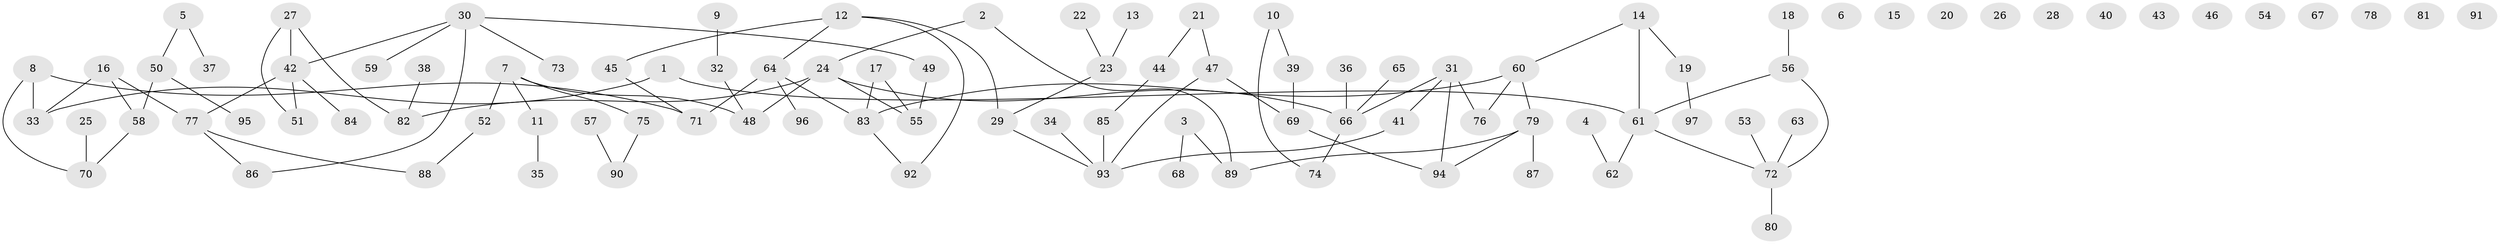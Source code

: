 // Generated by graph-tools (version 1.1) at 2025/13/03/09/25 04:13:02]
// undirected, 97 vertices, 100 edges
graph export_dot {
graph [start="1"]
  node [color=gray90,style=filled];
  1;
  2;
  3;
  4;
  5;
  6;
  7;
  8;
  9;
  10;
  11;
  12;
  13;
  14;
  15;
  16;
  17;
  18;
  19;
  20;
  21;
  22;
  23;
  24;
  25;
  26;
  27;
  28;
  29;
  30;
  31;
  32;
  33;
  34;
  35;
  36;
  37;
  38;
  39;
  40;
  41;
  42;
  43;
  44;
  45;
  46;
  47;
  48;
  49;
  50;
  51;
  52;
  53;
  54;
  55;
  56;
  57;
  58;
  59;
  60;
  61;
  62;
  63;
  64;
  65;
  66;
  67;
  68;
  69;
  70;
  71;
  72;
  73;
  74;
  75;
  76;
  77;
  78;
  79;
  80;
  81;
  82;
  83;
  84;
  85;
  86;
  87;
  88;
  89;
  90;
  91;
  92;
  93;
  94;
  95;
  96;
  97;
  1 -- 33;
  1 -- 61;
  2 -- 24;
  2 -- 89;
  3 -- 68;
  3 -- 89;
  4 -- 62;
  5 -- 37;
  5 -- 50;
  7 -- 11;
  7 -- 48;
  7 -- 52;
  7 -- 75;
  8 -- 33;
  8 -- 70;
  8 -- 71;
  9 -- 32;
  10 -- 39;
  10 -- 74;
  11 -- 35;
  12 -- 29;
  12 -- 45;
  12 -- 64;
  12 -- 92;
  13 -- 23;
  14 -- 19;
  14 -- 60;
  14 -- 61;
  16 -- 33;
  16 -- 58;
  16 -- 77;
  17 -- 55;
  17 -- 83;
  18 -- 56;
  19 -- 97;
  21 -- 44;
  21 -- 47;
  22 -- 23;
  23 -- 29;
  24 -- 48;
  24 -- 55;
  24 -- 66;
  24 -- 82;
  25 -- 70;
  27 -- 42;
  27 -- 51;
  27 -- 82;
  29 -- 93;
  30 -- 42;
  30 -- 49;
  30 -- 59;
  30 -- 73;
  30 -- 86;
  31 -- 41;
  31 -- 66;
  31 -- 76;
  31 -- 94;
  32 -- 48;
  34 -- 93;
  36 -- 66;
  38 -- 82;
  39 -- 69;
  41 -- 93;
  42 -- 51;
  42 -- 77;
  42 -- 84;
  44 -- 85;
  45 -- 71;
  47 -- 69;
  47 -- 93;
  49 -- 55;
  50 -- 58;
  50 -- 95;
  52 -- 88;
  53 -- 72;
  56 -- 61;
  56 -- 72;
  57 -- 90;
  58 -- 70;
  60 -- 76;
  60 -- 79;
  60 -- 83;
  61 -- 62;
  61 -- 72;
  63 -- 72;
  64 -- 71;
  64 -- 83;
  64 -- 96;
  65 -- 66;
  66 -- 74;
  69 -- 94;
  72 -- 80;
  75 -- 90;
  77 -- 86;
  77 -- 88;
  79 -- 87;
  79 -- 89;
  79 -- 94;
  83 -- 92;
  85 -- 93;
}
